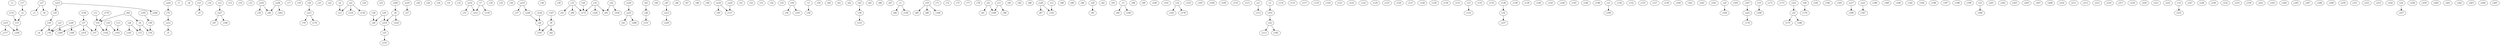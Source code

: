 strict digraph  {
c1;
c2;
c3;
c4;
c5;
c6;
c7;
c8;
c9;
c10;
c11;
c12;
c13;
c14;
c15;
c16;
c17;
c18;
c19;
c20;
c21;
c22;
c23;
c24;
c25;
c26;
c27;
c28;
c29;
c30;
c31;
c32;
c33;
c34;
c35;
c36;
c37;
c38;
c39;
c40;
c41;
c42;
c43;
c44;
c45;
c46;
c47;
c48;
c49;
c50;
c51;
c52;
c53;
c54;
c55;
c56;
c57;
c58;
c59;
c60;
c61;
c62;
c63;
c64;
c65;
c66;
c67;
c68;
c69;
c70;
c71;
c72;
c73;
c74;
c75;
c76;
c77;
c78;
c79;
c80;
c81;
c82;
c83;
c84;
c85;
c86;
c87;
c88;
c89;
c90;
c91;
c92;
c93;
c94;
c95;
c96;
c97;
c98;
c99;
c100;
c101;
c102;
c103;
c104;
c105;
c106;
c107;
c108;
c109;
c110;
c111;
c112;
c113;
c114;
c115;
c116;
c117;
c118;
c119;
c120;
c121;
c122;
c123;
c124;
c125;
c126;
c127;
c128;
c129;
c130;
c131;
c132;
c133;
c134;
c135;
c136;
c137;
c138;
c139;
c140;
c141;
c142;
c143;
c144;
c145;
c146;
c147;
c148;
c149;
c150;
c151;
c152;
c153;
c154;
c155;
c156;
c157;
c158;
c159;
c160;
c161;
c162;
c163;
c164;
c165;
c166;
c167;
c168;
c169;
c170;
c171;
c172;
c173;
c174;
c175;
c176;
c177;
c178;
c179;
c180;
c181;
c182;
c183;
c184;
c185;
c186;
c187;
c188;
c189;
c190;
c191;
c192;
c193;
c194;
c195;
c196;
c197;
c198;
c199;
c200;
c201;
c202;
c203;
c204;
c205;
c206;
c207;
c208;
c209;
c210;
c211;
c212;
c213;
c214;
c215;
c216;
c217;
c218;
c219;
c220;
c221;
c222;
c223;
c224;
c225;
c226;
c227;
c228;
c229;
c230;
c231;
c232;
c233;
c234;
c235;
c236;
c237;
c238;
c239;
c240;
c241;
c242;
c243;
c244;
c245;
c246;
c247;
c248;
c249;
c250;
c251;
c252;
c253;
c254;
c255;
c256;
c257;
c258;
c259;
c260;
c261;
c262;
c263;
c264;
c265;
v1;
v2;
v3;
v4;
v5;
v6;
v7;
v8;
v9;
v10;
v11;
v12;
v13;
v14;
v15;
v16;
v17;
v18;
v19;
v20;
v21;
v22;
v23;
v24;
v25;
v26;
v27;
v28;
v29;
v30;
v31;
v32;
v33;
v34;
v35;
v36;
v37;
v38;
v39;
v40;
v41;
v42;
co1;
co2;
co3;
co4;
co5;
co6;
co7;
co8;
co9;
co10;
co11;
co12;
co13;
co14;
co15;
co16;
co17;
co18;
co19;
co20;
co21;
co22;
co23;
co24;
co25;
co26;
co27;
co28;
co29;
c2 -> v15  [weight=1];
c11 -> v16  [weight=1];
c12 -> co27  [weight=1];
c18 -> v30  [weight=1];
c20 -> co11  [weight=1];
c43 -> co8  [weight=1];
c45 -> co13  [weight=1];
c63 -> v38  [weight=1];
c64 -> v6  [weight=1];
c64 -> v16  [weight=1];
c70 -> co12  [weight=1];
c136 -> v18  [weight=1];
c147 -> v9  [weight=1];
c153 -> v15  [weight=1];
c158 -> v37  [weight=1];
c167 -> co22  [weight=1];
c170 -> v16  [weight=1];
c195 -> v39  [weight=1];
c204 -> v8  [weight=1];
c219 -> v25  [weight=1];
c222 -> co5  [weight=1];
c234 -> co6  [weight=1];
c236 -> co25  [weight=1];
c238 -> co6  [weight=1];
c255 -> v22  [weight=1];
v1 -> c68  [weight=1];
v1 -> c156  [weight=1];
v2 -> c255  [weight=1];
v3 -> c58  [weight=1];
v4 -> c23  [weight=1];
v5 -> c240  [weight=1];
v5 -> c94  [weight=1];
v6 -> c74  [weight=1];
v6 -> c73  [weight=1];
v7 -> c118  [weight=1];
v7 -> c212  [weight=1];
v8 -> c224  [weight=1];
v8 -> c219  [weight=1];
v9 -> c107  [weight=1];
v9 -> c82  [weight=1];
v10 -> c168  [weight=1];
v11 -> c180  [weight=1];
v11 -> c96  [weight=1];
v12 -> c142  [weight=1];
v13 -> c193  [weight=1];
v14 -> c225  [weight=1];
v15 -> c256  [weight=1];
v16 -> c57  [weight=1];
v16 -> c154  [weight=1];
v17 -> c2  [weight=1];
v18 -> c237  [weight=1];
v19 -> c80  [weight=1];
v19 -> c166  [weight=1];
v19 -> c69  [weight=1];
v20 -> c26  [weight=1];
v20 -> c219  [weight=1];
v21 -> c9  [weight=1];
v22 -> c185  [weight=1];
v22 -> c113  [weight=1];
v23 -> c200  [weight=1];
v24 -> c257  [weight=1];
v25 -> c233  [weight=1];
v26 -> c172  [weight=1];
v27 -> c3  [weight=1];
v27 -> c6  [weight=1];
v28 -> c26  [weight=1];
v29 -> c56  [weight=1];
v29 -> c191  [weight=1];
v30 -> c76  [weight=1];
v30 -> c4  [weight=1];
v31 -> c95  [weight=1];
v31 -> c226  [weight=1];
v31 -> c172  [weight=1];
v32 -> c102  [weight=1];
v32 -> c178  [weight=1];
v33 -> c132  [weight=1];
v34 -> c154  [weight=1];
v34 -> c193  [weight=1];
v35 -> c84  [weight=1];
v35 -> c41  [weight=1];
v35 -> c172  [weight=1];
v36 -> c91  [weight=1];
v37 -> c214  [weight=1];
v37 -> c57  [weight=1];
v37 -> c209  [weight=1];
v38 -> c231  [weight=1];
v39 -> c74  [weight=1];
v40 -> c179  [weight=1];
v41 -> c180  [weight=1];
v41 -> c81  [weight=1];
v42 -> c104  [weight=1];
v42 -> c95  [weight=1];
co1 -> c149  [weight=1];
co2 -> c23  [weight=1];
co2 -> c116  [weight=1];
co2 -> c134  [weight=1];
co3 -> c76  [weight=1];
co3 -> c209  [weight=1];
co4 -> c141  [weight=1];
co4 -> c73  [weight=1];
co5 -> c175  [weight=1];
co5 -> c186  [weight=1];
co6 -> c107  [weight=1];
co7 -> c112  [weight=1];
co8 -> c151  [weight=1];
co9 -> c164  [weight=1];
co10 -> c37  [weight=1];
co10 -> c238  [weight=1];
co11 -> c79  [weight=1];
co11 -> c176  [weight=1];
co12 -> c5  [weight=1];
co13 -> c229  [weight=1];
co14 -> c33  [weight=1];
co14 -> c212  [weight=1];
co15 -> c177  [weight=1];
co15 -> c256  [weight=1];
co16 -> c16  [weight=1];
co16 -> c40  [weight=1];
co17 -> c184  [weight=1];
co18 -> c137  [weight=1];
co18 -> c50  [weight=1];
co19 -> c27  [weight=1];
co20 -> c169  [weight=1];
co20 -> c76  [weight=1];
co21 -> c187  [weight=1];
co22 -> c174  [weight=1];
co23 -> c18  [weight=1];
co23 -> c246  [weight=1];
co24 -> c137  [weight=1];
co25 -> c206  [weight=1];
co25 -> c42  [weight=1];
co26 -> c70  [weight=1];
co27 -> c97  [weight=1];
co27 -> c106  [weight=1];
co28 -> c40  [weight=1];
co28 -> c242  [weight=1];
co29 -> c87  [weight=1];
co29 -> c142  [weight=1];
}
